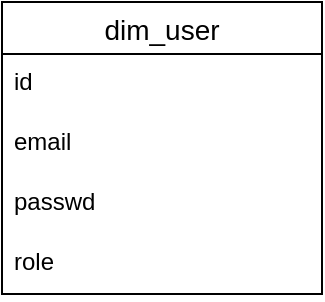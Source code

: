 <mxfile version="20.7.4" type="device"><diagram id="CznL4uM_FLnmcPRSIWaY" name="Страница 1"><mxGraphModel dx="1434" dy="764" grid="1" gridSize="10" guides="1" tooltips="1" connect="1" arrows="1" fold="1" page="1" pageScale="1" pageWidth="827" pageHeight="1169" math="0" shadow="0"><root><mxCell id="0"/><mxCell id="1" parent="0"/><mxCell id="UqkliWkN4e4WWJRRzHzn-1" value="dim_user" style="swimlane;fontStyle=0;childLayout=stackLayout;horizontal=1;startSize=26;horizontalStack=0;resizeParent=1;resizeParentMax=0;resizeLast=0;collapsible=1;marginBottom=0;align=center;fontSize=14;" vertex="1" parent="1"><mxGeometry x="20" y="20" width="160" height="146" as="geometry"/></mxCell><mxCell id="UqkliWkN4e4WWJRRzHzn-2" value="id" style="text;strokeColor=none;fillColor=none;spacingLeft=4;spacingRight=4;overflow=hidden;rotatable=0;points=[[0,0.5],[1,0.5]];portConstraint=eastwest;fontSize=12;" vertex="1" parent="UqkliWkN4e4WWJRRzHzn-1"><mxGeometry y="26" width="160" height="30" as="geometry"/></mxCell><mxCell id="UqkliWkN4e4WWJRRzHzn-3" value="email" style="text;strokeColor=none;fillColor=none;spacingLeft=4;spacingRight=4;overflow=hidden;rotatable=0;points=[[0,0.5],[1,0.5]];portConstraint=eastwest;fontSize=12;" vertex="1" parent="UqkliWkN4e4WWJRRzHzn-1"><mxGeometry y="56" width="160" height="30" as="geometry"/></mxCell><mxCell id="UqkliWkN4e4WWJRRzHzn-4" value="passwd" style="text;strokeColor=none;fillColor=none;spacingLeft=4;spacingRight=4;overflow=hidden;rotatable=0;points=[[0,0.5],[1,0.5]];portConstraint=eastwest;fontSize=12;" vertex="1" parent="UqkliWkN4e4WWJRRzHzn-1"><mxGeometry y="86" width="160" height="30" as="geometry"/></mxCell><mxCell id="UqkliWkN4e4WWJRRzHzn-6" value="role" style="text;strokeColor=none;fillColor=none;spacingLeft=4;spacingRight=4;overflow=hidden;rotatable=0;points=[[0,0.5],[1,0.5]];portConstraint=eastwest;fontSize=12;" vertex="1" parent="UqkliWkN4e4WWJRRzHzn-1"><mxGeometry y="116" width="160" height="30" as="geometry"/></mxCell></root></mxGraphModel></diagram></mxfile>